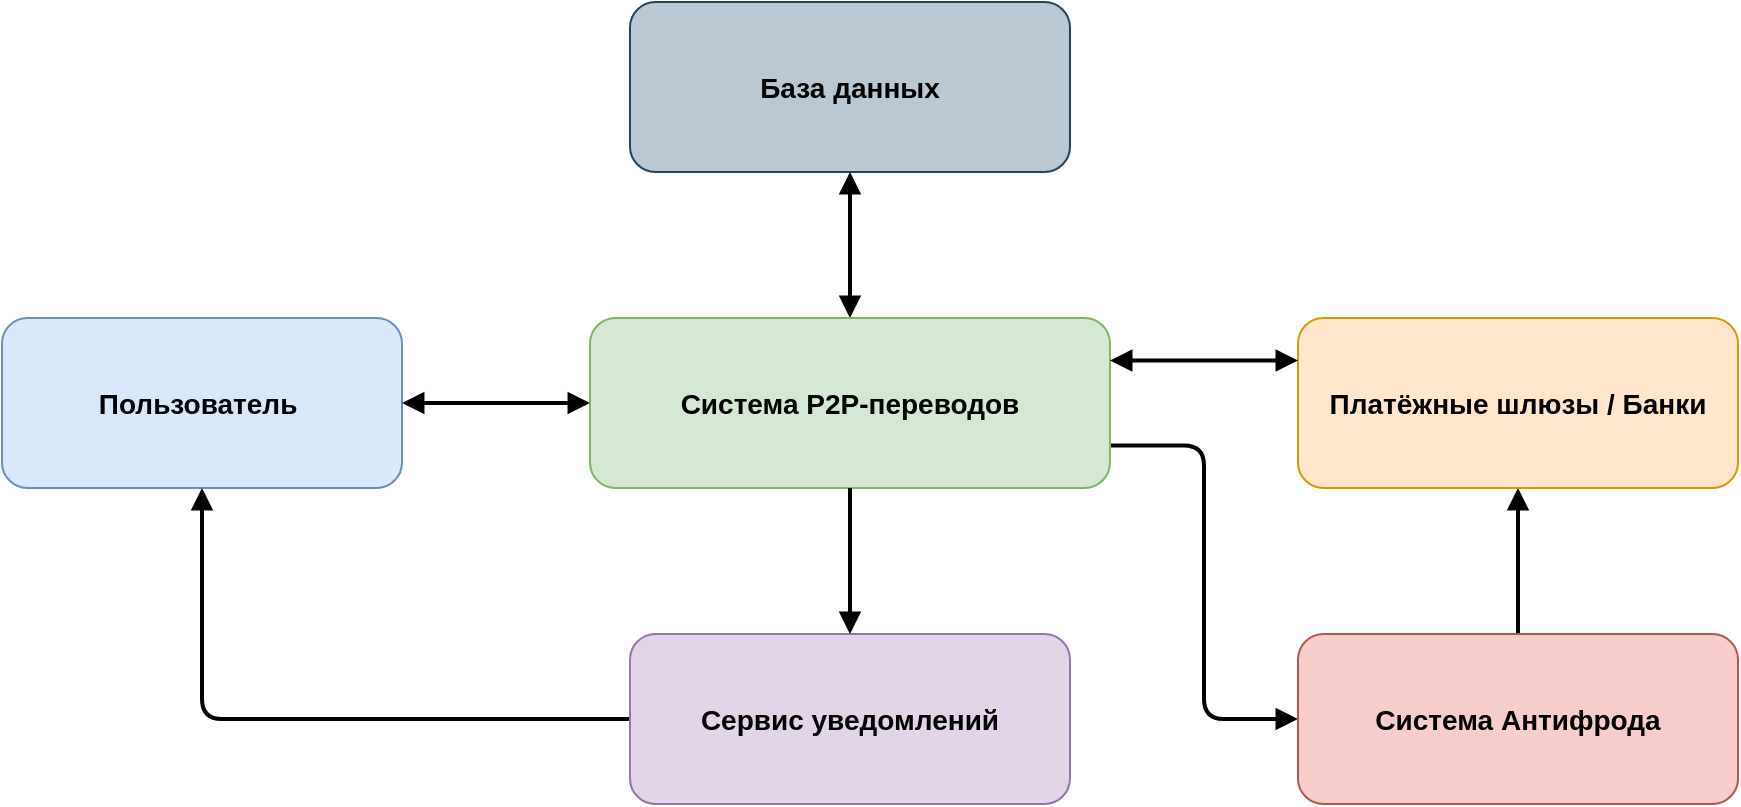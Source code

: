 <mxfile version="25.0.3">
  <diagram name="Контекстная диаграмма" id="O71XSEDOt5aFNsoPLeiK">
    <mxGraphModel dx="1183" dy="632" grid="0" gridSize="10" guides="1" tooltips="1" connect="1" arrows="1" fold="1" page="0" pageScale="1" pageWidth="850" pageHeight="1100" math="0" shadow="0">
      <root>
        <mxCell id="0" />
        <mxCell id="1" parent="0" />
        <mxCell id="2bMup0ePeQYrDYNLiMuA-1" value="Пользователь&amp;nbsp;" style="rounded=1;whiteSpace=wrap;html=1;fillColor=#dae8fc;strokeColor=#6c8ebf;fontSize=14;fontStyle=1;" parent="1" vertex="1">
          <mxGeometry x="41" y="300" width="200" height="85" as="geometry" />
        </mxCell>
        <mxCell id="s1vg3VcYTQPkaWbGMzX3-4" style="edgeStyle=orthogonalEdgeStyle;rounded=1;orthogonalLoop=1;jettySize=auto;html=1;exitX=1;exitY=0.75;exitDx=0;exitDy=0;entryX=0;entryY=0.5;entryDx=0;entryDy=0;curved=0;strokeWidth=2;endArrow=block;endFill=1;" edge="1" parent="1" source="2bMup0ePeQYrDYNLiMuA-2" target="2bMup0ePeQYrDYNLiMuA-5">
          <mxGeometry relative="1" as="geometry" />
        </mxCell>
        <mxCell id="s1vg3VcYTQPkaWbGMzX3-7" style="edgeStyle=orthogonalEdgeStyle;rounded=1;orthogonalLoop=1;jettySize=auto;html=1;exitX=0.5;exitY=0;exitDx=0;exitDy=0;entryX=0.5;entryY=1;entryDx=0;entryDy=0;strokeWidth=2;endArrow=block;endFill=1;startArrow=block;startFill=1;curved=0;" edge="1" parent="1" source="2bMup0ePeQYrDYNLiMuA-2" target="s1vg3VcYTQPkaWbGMzX3-6">
          <mxGeometry relative="1" as="geometry" />
        </mxCell>
        <mxCell id="2bMup0ePeQYrDYNLiMuA-2" value="Система P2P-переводов" style="rounded=1;whiteSpace=wrap;html=1;fillColor=#d5e8d4;strokeColor=#82b366;fontSize=14;fontStyle=1;" parent="1" vertex="1">
          <mxGeometry x="335" y="300" width="260" height="85" as="geometry" />
        </mxCell>
        <mxCell id="s1vg3VcYTQPkaWbGMzX3-5" style="edgeStyle=orthogonalEdgeStyle;rounded=1;orthogonalLoop=1;jettySize=auto;html=1;exitX=0.5;exitY=1;exitDx=0;exitDy=0;entryX=0.5;entryY=0;entryDx=0;entryDy=0;strokeWidth=2;curved=0;endArrow=none;endFill=0;startArrow=block;startFill=1;" edge="1" parent="1" source="2bMup0ePeQYrDYNLiMuA-4" target="2bMup0ePeQYrDYNLiMuA-5">
          <mxGeometry relative="1" as="geometry" />
        </mxCell>
        <mxCell id="2bMup0ePeQYrDYNLiMuA-4" value="Платёжные шлюзы / Банки" style="rounded=1;whiteSpace=wrap;html=1;fillColor=#ffe6cc;strokeColor=#d79b00;fontSize=14;fontStyle=1;" parent="1" vertex="1">
          <mxGeometry x="689" y="300" width="220" height="85" as="geometry" />
        </mxCell>
        <mxCell id="2bMup0ePeQYrDYNLiMuA-5" value="Система Антифрода" style="rounded=1;whiteSpace=wrap;html=1;fillColor=#f8cecc;strokeColor=#b85450;fontSize=14;fontStyle=1;" parent="1" vertex="1">
          <mxGeometry x="689" y="458" width="220" height="85" as="geometry" />
        </mxCell>
        <mxCell id="s1vg3VcYTQPkaWbGMzX3-2" style="edgeStyle=orthogonalEdgeStyle;rounded=1;orthogonalLoop=1;jettySize=auto;html=1;exitX=0;exitY=0.5;exitDx=0;exitDy=0;entryX=0.5;entryY=1;entryDx=0;entryDy=0;endArrow=block;endFill=1;strokeWidth=2;curved=0;" edge="1" parent="1" source="2bMup0ePeQYrDYNLiMuA-6" target="2bMup0ePeQYrDYNLiMuA-1">
          <mxGeometry relative="1" as="geometry" />
        </mxCell>
        <mxCell id="2bMup0ePeQYrDYNLiMuA-6" value="Сервис уведомлений" style="rounded=1;whiteSpace=wrap;html=1;fillColor=#e1d5e7;strokeColor=#9673a6;fontSize=14;fontStyle=1;" parent="1" vertex="1">
          <mxGeometry x="355" y="458" width="220" height="85" as="geometry" />
        </mxCell>
        <mxCell id="2bMup0ePeQYrDYNLiMuA-7" style="endArrow=block;endFill=1;strokeWidth=2;exitX=1;exitY=0.5;exitDx=0;exitDy=0;edgeStyle=orthogonalEdgeStyle;entryX=0;entryY=0.5;entryDx=0;entryDy=0;startArrow=block;startFill=1;" parent="1" source="2bMup0ePeQYrDYNLiMuA-1" target="2bMup0ePeQYrDYNLiMuA-2" edge="1">
          <mxGeometry relative="1" as="geometry">
            <mxPoint x="333" y="343" as="targetPoint" />
          </mxGeometry>
        </mxCell>
        <mxCell id="2bMup0ePeQYrDYNLiMuA-9" style="endArrow=block;endFill=1;strokeWidth=2;startArrow=block;startFill=1;exitX=1;exitY=0.25;exitDx=0;exitDy=0;entryX=0;entryY=0.25;entryDx=0;entryDy=0;edgeStyle=orthogonalEdgeStyle;" parent="1" source="2bMup0ePeQYrDYNLiMuA-2" target="2bMup0ePeQYrDYNLiMuA-4" edge="1">
          <mxGeometry relative="1" as="geometry">
            <mxPoint x="900" y="220" as="targetPoint" />
          </mxGeometry>
        </mxCell>
        <mxCell id="2bMup0ePeQYrDYNLiMuA-13" style="endArrow=block;endFill=1;strokeWidth=2;exitX=0.5;exitY=1;exitDx=0;exitDy=0;entryX=0.5;entryY=0;entryDx=0;entryDy=0;edgeStyle=orthogonalEdgeStyle;" parent="1" source="2bMup0ePeQYrDYNLiMuA-2" target="2bMup0ePeQYrDYNLiMuA-6" edge="1">
          <mxGeometry relative="1" as="geometry">
            <mxPoint x="610" y="460" as="targetPoint" />
          </mxGeometry>
        </mxCell>
        <mxCell id="s1vg3VcYTQPkaWbGMzX3-6" value="База данных" style="rounded=1;whiteSpace=wrap;html=1;fillColor=#bac8d3;strokeColor=#23445d;fontSize=14;fontStyle=1;" vertex="1" parent="1">
          <mxGeometry x="355" y="142" width="220" height="85" as="geometry" />
        </mxCell>
      </root>
    </mxGraphModel>
  </diagram>
</mxfile>

